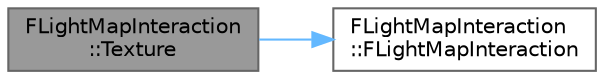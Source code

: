 digraph "FLightMapInteraction::Texture"
{
 // INTERACTIVE_SVG=YES
 // LATEX_PDF_SIZE
  bgcolor="transparent";
  edge [fontname=Helvetica,fontsize=10,labelfontname=Helvetica,labelfontsize=10];
  node [fontname=Helvetica,fontsize=10,shape=box,height=0.2,width=0.4];
  rankdir="LR";
  Node1 [id="Node000001",label="FLightMapInteraction\l::Texture",height=0.2,width=0.4,color="gray40", fillcolor="grey60", style="filled", fontcolor="black",tooltip=" "];
  Node1 -> Node2 [id="edge1_Node000001_Node000002",color="steelblue1",style="solid",tooltip=" "];
  Node2 [id="Node000002",label="FLightMapInteraction\l::FLightMapInteraction",height=0.2,width=0.4,color="grey40", fillcolor="white", style="filled",URL="$d2/dc1/classFLightMapInteraction.html#addabf089dc7d07fc5a1dc1382ace05a0",tooltip="Default constructor."];
}
